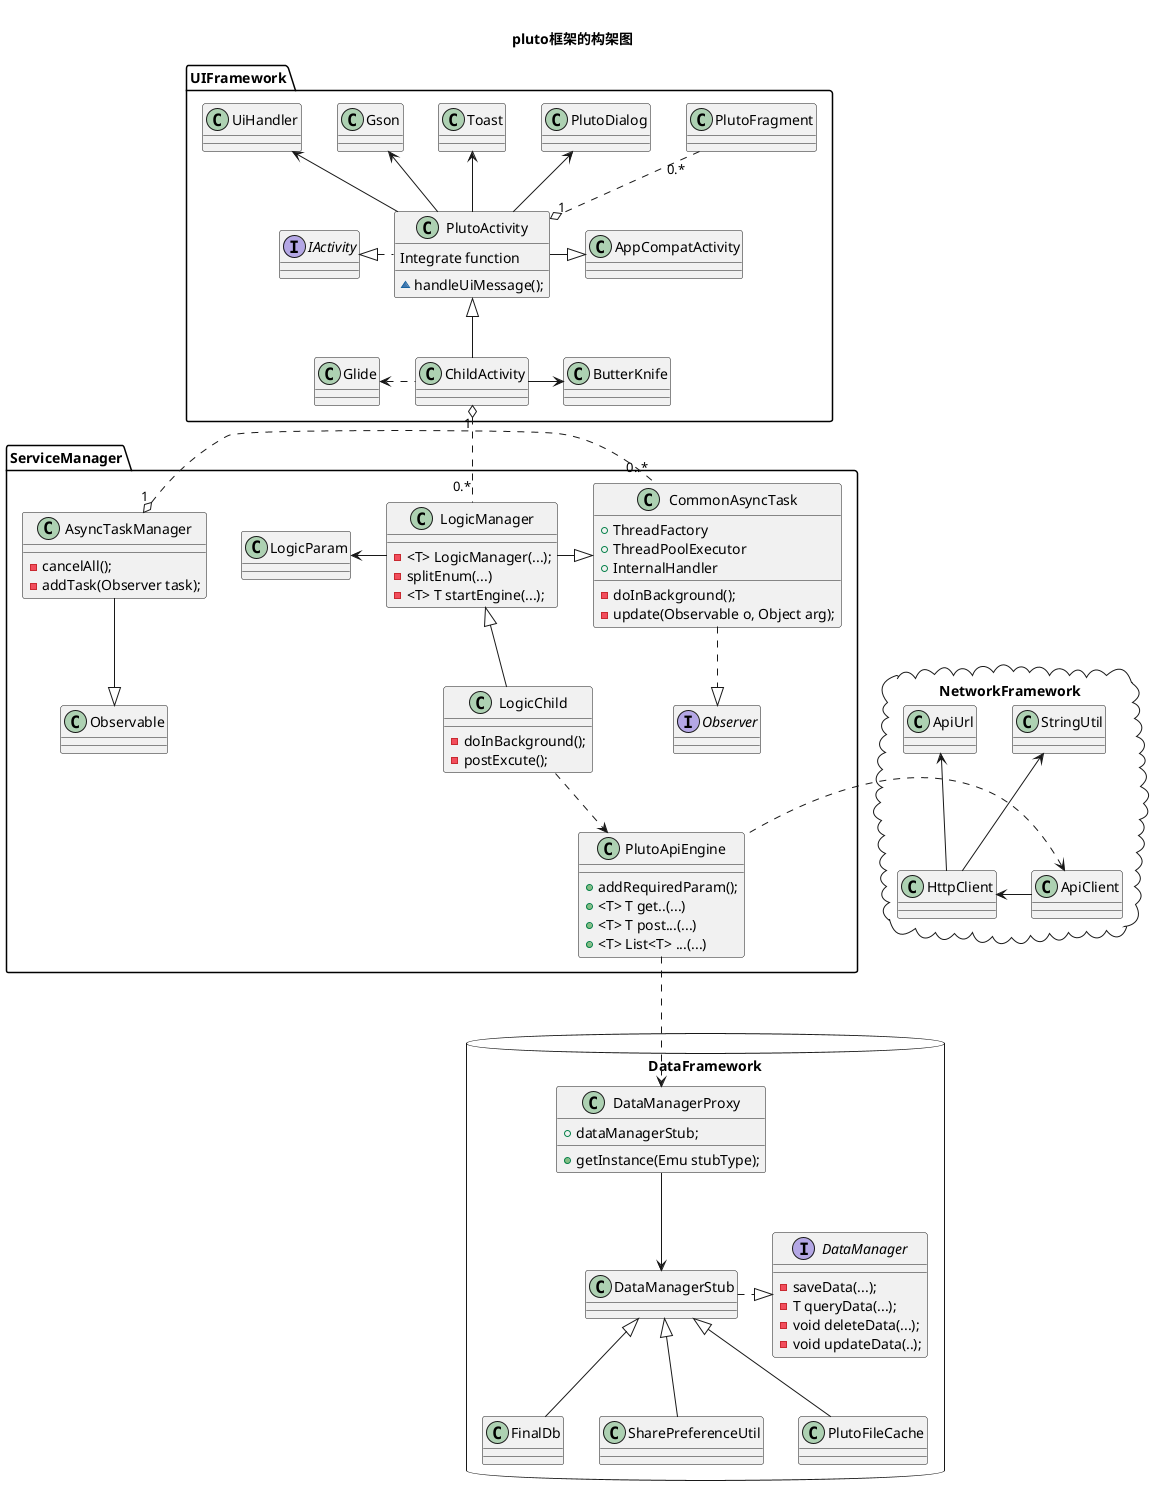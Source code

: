 @startuml
 title \npluto框架的构架图
 package NetworkFramework <<Cloud>> {
   class ApiClient
   class StringUtil
   class HttpClient
   class ApiUrl
 }
package DataFramework <<Database>> {
  interface DataManager{
    -saveData(...);
    -T queryData(...);
    -void deleteData(...);
    -void updateData(..);
  }
  class DataManagerStub
  class DataManagerProxy{
    +dataManagerStub;
    +getInstance(Emu stubType);
  }

  class FinalDb{

  }
  class SharePreferenceUtil
  class PlutoFileCache
}

package UIFramework <<Folder>> {
  class PlutoActivity{
    Integrate function
    ~handleUiMessage();
  }
  class ButterKnife
  interface IActivity
  class PlutoDialog
  class UiHandler
  class Gson
  class Toast
  class AppCompatActivity
  class ChildActivity
  class Glide
  class PlutoFragment
}

package ServiceManager <<Folder>> {
  class LogicChild{
    -doInBackground();
    -postExcute();
  }
  class CommonAsyncTask{
    +ThreadFactory
    +ThreadPoolExecutor
    +InternalHandler
    -doInBackground();
    -update(Observable o, Object arg);
  }
  class PlutoApiEngine{
    +addRequiredParam();
    +<T> T get..(...)
    +<T> T post...(...)
    +<T> List<T> ...(...)
  }
  interface Observer
  class Observable
  class AsyncTaskManager{
    -cancelAll();
    -addTask(Observer task);
  }
  class LogicManager{
    -<T> LogicManager(...);
    -splitEnum(...)
    -<T> T startEngine(...);
  }
  class LogicParam
}

 "AppCompatActivity"<|-left-"PlutoActivity"
 "PlutoActivity" .left.|>"IActivity"
 "PlutoActivity" -up->"UiHandler"
 "PlutoActivity" -up->"Gson"
 "ChildActivity" -up-|>"PlutoActivity"
 "ChildActivity" -right->"ButterKnife"
 "ChildActivity" .left->"Glide"
 "PlutoActivity" -up->"Toast"
 "PlutoActivity" -up->"PlutoDialog"
 "PlutoActivity" "1" o.up."0.*" "PlutoFragment"


 "ChildActivity"  "1" o.. "0.*" "LogicManager"
 "LogicChild"-up-|>"LogicManager"
 "LogicManager"-left->"LogicParam"
 "LogicManager"-right-|>"CommonAsyncTask"
 "CommonAsyncTask".down.|>"Observer"
 "LogicChild".down.>"PlutoApiEngine"
 "CommonAsyncTask" "0..*".left.o "1" "AsyncTaskManager"
 "AsyncTaskManager" -down-|> "Observable"

 "PlutoApiEngine"..down.>"DataManagerProxy"
 "PlutoApiEngine"..left.>"ApiClient"

 "ApiClient"-left->"HttpClient"
 "HttpClient"-up->"ApiUrl"
 "HttpClient"-up->"StringUtil"

 "DataManagerStub".right.|>"DataManager"
 "FinalDb"-up-|>"DataManagerStub"
 "SharePreferenceUtil"-up-|>"DataManagerStub"
 "PlutoFileCache"-up-|>"DataManagerStub"
 "DataManagerProxy"-->"DataManagerStub"

@enduml